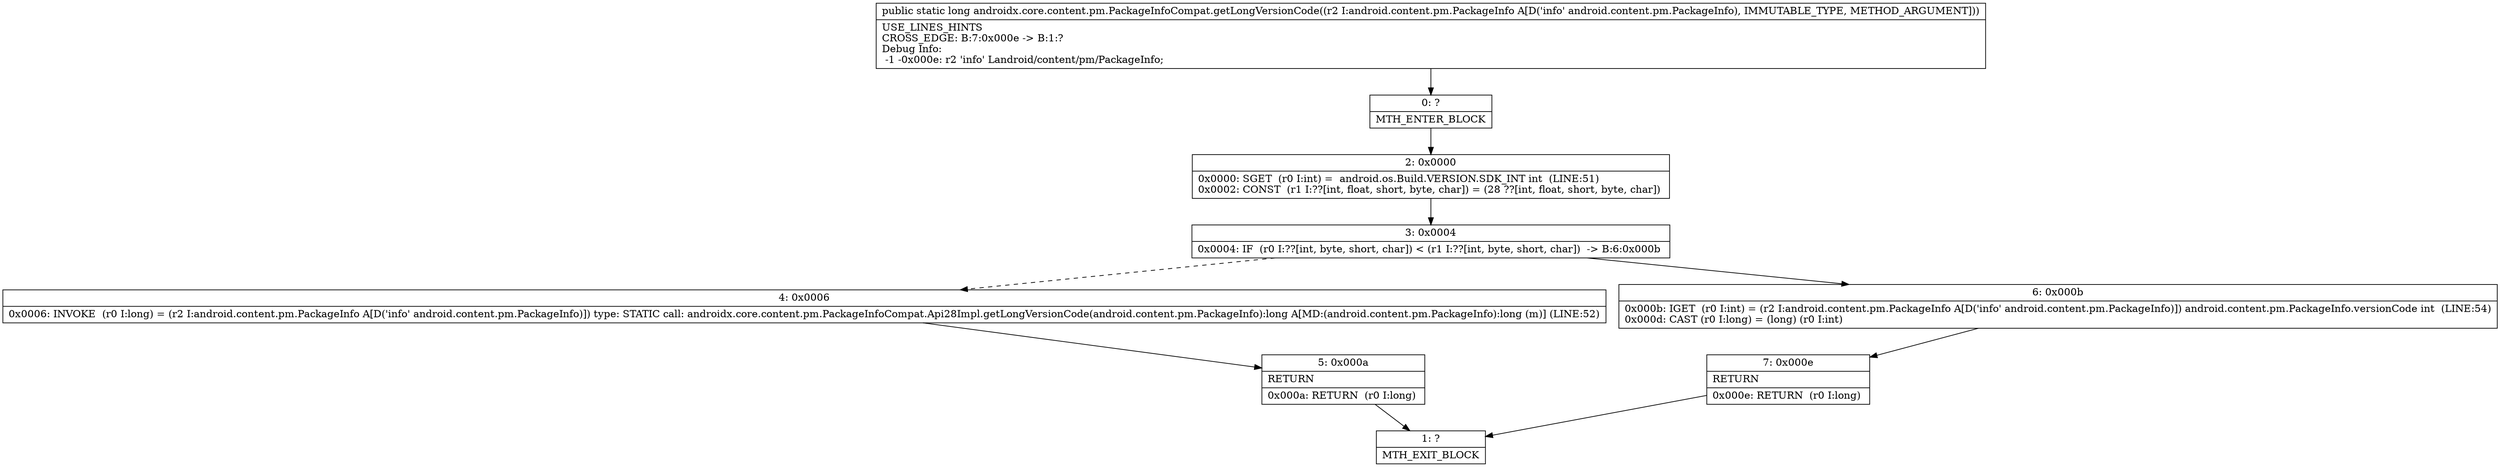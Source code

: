 digraph "CFG forandroidx.core.content.pm.PackageInfoCompat.getLongVersionCode(Landroid\/content\/pm\/PackageInfo;)J" {
Node_0 [shape=record,label="{0\:\ ?|MTH_ENTER_BLOCK\l}"];
Node_2 [shape=record,label="{2\:\ 0x0000|0x0000: SGET  (r0 I:int) =  android.os.Build.VERSION.SDK_INT int  (LINE:51)\l0x0002: CONST  (r1 I:??[int, float, short, byte, char]) = (28 ??[int, float, short, byte, char]) \l}"];
Node_3 [shape=record,label="{3\:\ 0x0004|0x0004: IF  (r0 I:??[int, byte, short, char]) \< (r1 I:??[int, byte, short, char])  \-\> B:6:0x000b \l}"];
Node_4 [shape=record,label="{4\:\ 0x0006|0x0006: INVOKE  (r0 I:long) = (r2 I:android.content.pm.PackageInfo A[D('info' android.content.pm.PackageInfo)]) type: STATIC call: androidx.core.content.pm.PackageInfoCompat.Api28Impl.getLongVersionCode(android.content.pm.PackageInfo):long A[MD:(android.content.pm.PackageInfo):long (m)] (LINE:52)\l}"];
Node_5 [shape=record,label="{5\:\ 0x000a|RETURN\l|0x000a: RETURN  (r0 I:long) \l}"];
Node_1 [shape=record,label="{1\:\ ?|MTH_EXIT_BLOCK\l}"];
Node_6 [shape=record,label="{6\:\ 0x000b|0x000b: IGET  (r0 I:int) = (r2 I:android.content.pm.PackageInfo A[D('info' android.content.pm.PackageInfo)]) android.content.pm.PackageInfo.versionCode int  (LINE:54)\l0x000d: CAST (r0 I:long) = (long) (r0 I:int) \l}"];
Node_7 [shape=record,label="{7\:\ 0x000e|RETURN\l|0x000e: RETURN  (r0 I:long) \l}"];
MethodNode[shape=record,label="{public static long androidx.core.content.pm.PackageInfoCompat.getLongVersionCode((r2 I:android.content.pm.PackageInfo A[D('info' android.content.pm.PackageInfo), IMMUTABLE_TYPE, METHOD_ARGUMENT]))  | USE_LINES_HINTS\lCROSS_EDGE: B:7:0x000e \-\> B:1:?\lDebug Info:\l  \-1 \-0x000e: r2 'info' Landroid\/content\/pm\/PackageInfo;\l}"];
MethodNode -> Node_0;Node_0 -> Node_2;
Node_2 -> Node_3;
Node_3 -> Node_4[style=dashed];
Node_3 -> Node_6;
Node_4 -> Node_5;
Node_5 -> Node_1;
Node_6 -> Node_7;
Node_7 -> Node_1;
}

